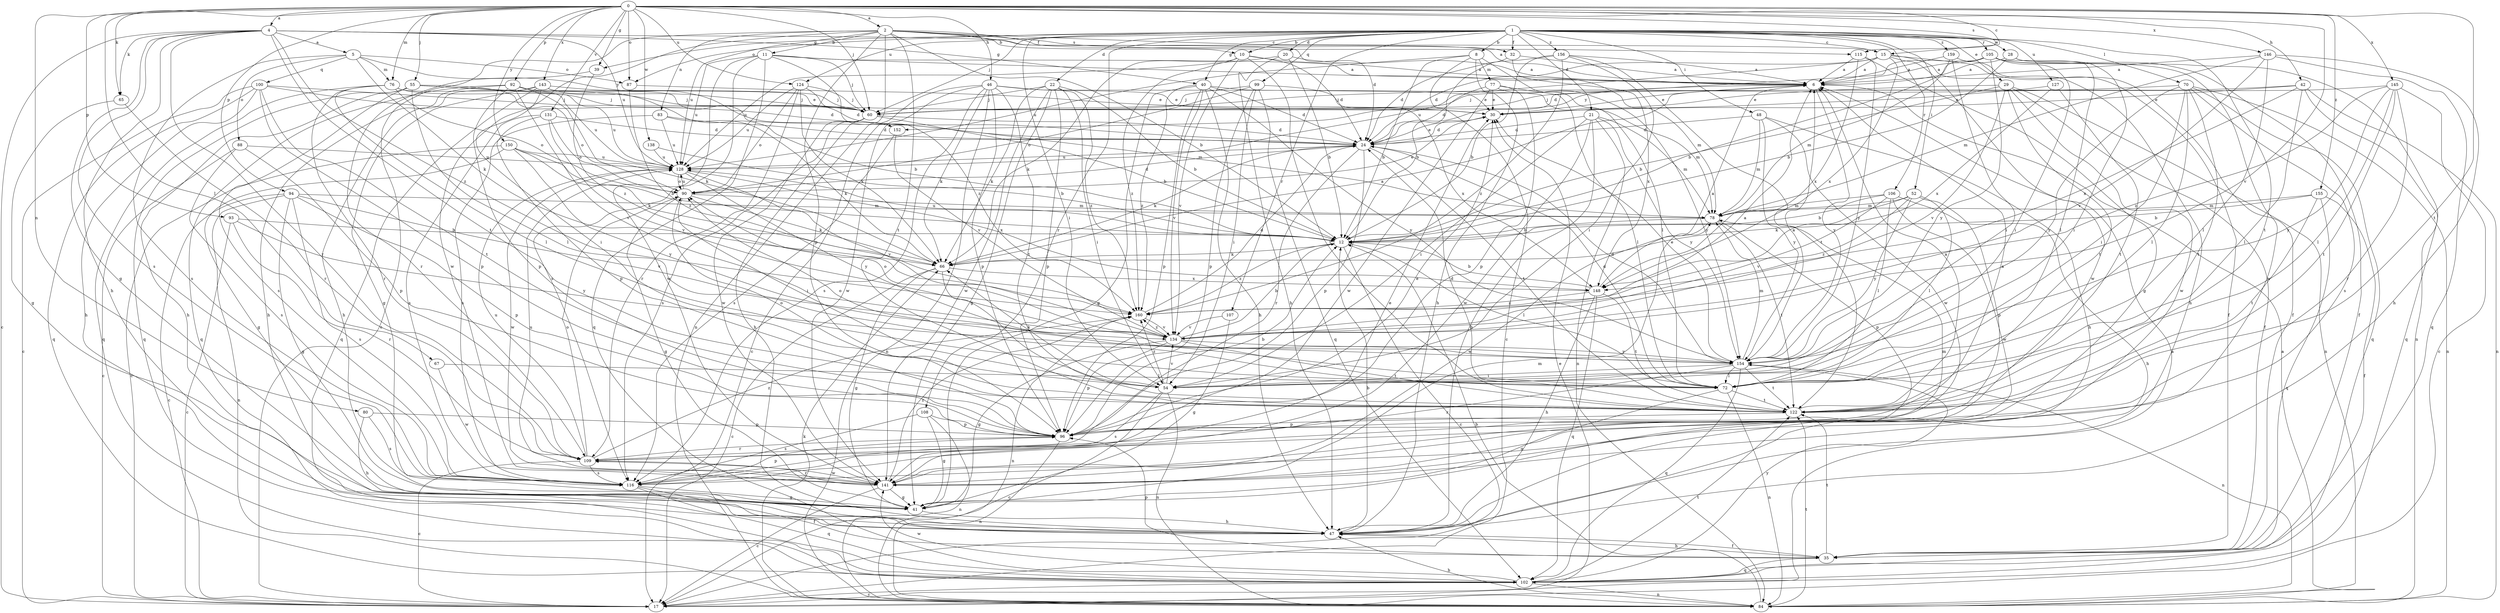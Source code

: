 strict digraph  {
0;
1;
2;
4;
5;
6;
8;
10;
11;
12;
15;
17;
20;
21;
22;
24;
28;
29;
30;
32;
35;
39;
40;
41;
42;
46;
47;
48;
52;
54;
55;
60;
65;
66;
67;
70;
72;
76;
77;
78;
80;
83;
84;
87;
88;
90;
92;
93;
94;
96;
99;
100;
102;
105;
106;
107;
108;
109;
115;
116;
122;
124;
127;
128;
131;
134;
138;
141;
143;
145;
146;
148;
150;
152;
154;
155;
156;
159;
160;
0 -> 2  [label=a];
0 -> 4  [label=a];
0 -> 15  [label=c];
0 -> 39  [label=g];
0 -> 42  [label=h];
0 -> 46  [label=h];
0 -> 55  [label=j];
0 -> 60  [label=j];
0 -> 65  [label=k];
0 -> 67  [label=l];
0 -> 76  [label=m];
0 -> 80  [label=n];
0 -> 87  [label=o];
0 -> 92  [label=p];
0 -> 93  [label=p];
0 -> 94  [label=p];
0 -> 115  [label=s];
0 -> 122  [label=t];
0 -> 124  [label=u];
0 -> 131  [label=v];
0 -> 134  [label=v];
0 -> 138  [label=w];
0 -> 143  [label=x];
0 -> 145  [label=x];
0 -> 146  [label=x];
0 -> 150  [label=y];
0 -> 155  [label=z];
1 -> 8  [label=b];
1 -> 10  [label=b];
1 -> 15  [label=c];
1 -> 20  [label=d];
1 -> 21  [label=d];
1 -> 22  [label=d];
1 -> 28  [label=e];
1 -> 29  [label=e];
1 -> 32  [label=f];
1 -> 39  [label=g];
1 -> 40  [label=g];
1 -> 48  [label=i];
1 -> 52  [label=i];
1 -> 54  [label=i];
1 -> 60  [label=j];
1 -> 70  [label=l];
1 -> 87  [label=o];
1 -> 99  [label=q];
1 -> 105  [label=r];
1 -> 106  [label=r];
1 -> 107  [label=r];
1 -> 108  [label=r];
1 -> 122  [label=t];
1 -> 124  [label=u];
1 -> 127  [label=u];
1 -> 156  [label=z];
1 -> 159  [label=z];
2 -> 10  [label=b];
2 -> 11  [label=b];
2 -> 12  [label=b];
2 -> 15  [label=c];
2 -> 17  [label=c];
2 -> 24  [label=d];
2 -> 32  [label=f];
2 -> 83  [label=n];
2 -> 84  [label=n];
2 -> 96  [label=p];
2 -> 115  [label=s];
2 -> 122  [label=t];
2 -> 128  [label=u];
2 -> 141  [label=w];
4 -> 5  [label=a];
4 -> 6  [label=a];
4 -> 17  [label=c];
4 -> 40  [label=g];
4 -> 41  [label=g];
4 -> 47  [label=h];
4 -> 65  [label=k];
4 -> 109  [label=r];
4 -> 116  [label=s];
4 -> 122  [label=t];
4 -> 128  [label=u];
4 -> 160  [label=z];
5 -> 66  [label=k];
5 -> 76  [label=m];
5 -> 87  [label=o];
5 -> 88  [label=o];
5 -> 100  [label=q];
5 -> 116  [label=s];
5 -> 152  [label=y];
6 -> 30  [label=e];
6 -> 152  [label=y];
6 -> 154  [label=y];
8 -> 12  [label=b];
8 -> 17  [label=c];
8 -> 47  [label=h];
8 -> 72  [label=l];
8 -> 77  [label=m];
8 -> 128  [label=u];
10 -> 6  [label=a];
10 -> 24  [label=d];
10 -> 66  [label=k];
10 -> 122  [label=t];
10 -> 134  [label=v];
10 -> 160  [label=z];
11 -> 6  [label=a];
11 -> 60  [label=j];
11 -> 78  [label=m];
11 -> 102  [label=q];
11 -> 116  [label=s];
11 -> 128  [label=u];
11 -> 141  [label=w];
11 -> 160  [label=z];
12 -> 17  [label=c];
12 -> 66  [label=k];
12 -> 72  [label=l];
12 -> 128  [label=u];
12 -> 160  [label=z];
15 -> 6  [label=a];
15 -> 24  [label=d];
15 -> 35  [label=f];
15 -> 47  [label=h];
15 -> 128  [label=u];
15 -> 141  [label=w];
15 -> 148  [label=x];
17 -> 6  [label=a];
17 -> 30  [label=e];
20 -> 6  [label=a];
20 -> 12  [label=b];
20 -> 47  [label=h];
20 -> 128  [label=u];
21 -> 24  [label=d];
21 -> 47  [label=h];
21 -> 54  [label=i];
21 -> 78  [label=m];
21 -> 84  [label=n];
21 -> 141  [label=w];
21 -> 154  [label=y];
22 -> 12  [label=b];
22 -> 41  [label=g];
22 -> 54  [label=i];
22 -> 60  [label=j];
22 -> 66  [label=k];
22 -> 96  [label=p];
22 -> 141  [label=w];
22 -> 160  [label=z];
24 -> 30  [label=e];
24 -> 66  [label=k];
24 -> 96  [label=p];
24 -> 109  [label=r];
24 -> 122  [label=t];
24 -> 128  [label=u];
28 -> 6  [label=a];
28 -> 12  [label=b];
28 -> 54  [label=i];
28 -> 84  [label=n];
29 -> 12  [label=b];
29 -> 30  [label=e];
29 -> 35  [label=f];
29 -> 84  [label=n];
29 -> 122  [label=t];
29 -> 134  [label=v];
29 -> 141  [label=w];
30 -> 24  [label=d];
32 -> 6  [label=a];
32 -> 12  [label=b];
32 -> 148  [label=x];
35 -> 47  [label=h];
35 -> 96  [label=p];
35 -> 102  [label=q];
35 -> 122  [label=t];
39 -> 109  [label=r];
39 -> 160  [label=z];
40 -> 24  [label=d];
40 -> 30  [label=e];
40 -> 41  [label=g];
40 -> 47  [label=h];
40 -> 96  [label=p];
40 -> 134  [label=v];
40 -> 154  [label=y];
40 -> 160  [label=z];
41 -> 47  [label=h];
41 -> 78  [label=m];
42 -> 30  [label=e];
42 -> 60  [label=j];
42 -> 72  [label=l];
42 -> 84  [label=n];
42 -> 102  [label=q];
42 -> 148  [label=x];
46 -> 17  [label=c];
46 -> 30  [label=e];
46 -> 66  [label=k];
46 -> 78  [label=m];
46 -> 84  [label=n];
46 -> 96  [label=p];
46 -> 116  [label=s];
46 -> 122  [label=t];
46 -> 141  [label=w];
47 -> 12  [label=b];
47 -> 35  [label=f];
48 -> 24  [label=d];
48 -> 47  [label=h];
48 -> 78  [label=m];
48 -> 141  [label=w];
48 -> 154  [label=y];
52 -> 66  [label=k];
52 -> 72  [label=l];
52 -> 78  [label=m];
52 -> 96  [label=p];
52 -> 154  [label=y];
52 -> 160  [label=z];
54 -> 17  [label=c];
54 -> 66  [label=k];
54 -> 84  [label=n];
54 -> 116  [label=s];
54 -> 134  [label=v];
54 -> 160  [label=z];
55 -> 47  [label=h];
55 -> 60  [label=j];
55 -> 72  [label=l];
55 -> 90  [label=o];
55 -> 102  [label=q];
55 -> 116  [label=s];
55 -> 128  [label=u];
60 -> 12  [label=b];
60 -> 24  [label=d];
60 -> 47  [label=h];
60 -> 116  [label=s];
60 -> 141  [label=w];
65 -> 41  [label=g];
65 -> 109  [label=r];
66 -> 6  [label=a];
66 -> 17  [label=c];
66 -> 41  [label=g];
66 -> 54  [label=i];
66 -> 148  [label=x];
67 -> 72  [label=l];
67 -> 141  [label=w];
70 -> 54  [label=i];
70 -> 60  [label=j];
70 -> 72  [label=l];
70 -> 84  [label=n];
70 -> 102  [label=q];
70 -> 116  [label=s];
70 -> 122  [label=t];
70 -> 154  [label=y];
72 -> 24  [label=d];
72 -> 41  [label=g];
72 -> 84  [label=n];
72 -> 90  [label=o];
72 -> 122  [label=t];
76 -> 60  [label=j];
76 -> 72  [label=l];
76 -> 90  [label=o];
76 -> 102  [label=q];
76 -> 109  [label=r];
76 -> 128  [label=u];
77 -> 24  [label=d];
77 -> 30  [label=e];
77 -> 72  [label=l];
77 -> 96  [label=p];
77 -> 141  [label=w];
77 -> 154  [label=y];
78 -> 12  [label=b];
78 -> 96  [label=p];
78 -> 122  [label=t];
78 -> 141  [label=w];
80 -> 47  [label=h];
80 -> 96  [label=p];
80 -> 116  [label=s];
83 -> 24  [label=d];
83 -> 66  [label=k];
83 -> 116  [label=s];
83 -> 128  [label=u];
84 -> 6  [label=a];
84 -> 12  [label=b];
84 -> 47  [label=h];
84 -> 66  [label=k];
84 -> 122  [label=t];
87 -> 30  [label=e];
87 -> 160  [label=z];
88 -> 17  [label=c];
88 -> 96  [label=p];
88 -> 116  [label=s];
88 -> 128  [label=u];
90 -> 24  [label=d];
90 -> 30  [label=e];
90 -> 41  [label=g];
90 -> 54  [label=i];
90 -> 66  [label=k];
90 -> 78  [label=m];
90 -> 128  [label=u];
92 -> 30  [label=e];
92 -> 47  [label=h];
92 -> 60  [label=j];
92 -> 66  [label=k];
92 -> 96  [label=p];
92 -> 102  [label=q];
92 -> 134  [label=v];
93 -> 12  [label=b];
93 -> 17  [label=c];
93 -> 109  [label=r];
93 -> 154  [label=y];
94 -> 17  [label=c];
94 -> 41  [label=g];
94 -> 78  [label=m];
94 -> 84  [label=n];
94 -> 96  [label=p];
94 -> 116  [label=s];
94 -> 134  [label=v];
96 -> 6  [label=a];
96 -> 12  [label=b];
96 -> 30  [label=e];
96 -> 84  [label=n];
96 -> 109  [label=r];
99 -> 54  [label=i];
99 -> 60  [label=j];
99 -> 90  [label=o];
99 -> 96  [label=p];
99 -> 102  [label=q];
99 -> 148  [label=x];
100 -> 17  [label=c];
100 -> 24  [label=d];
100 -> 47  [label=h];
100 -> 60  [label=j];
100 -> 96  [label=p];
100 -> 102  [label=q];
100 -> 122  [label=t];
102 -> 17  [label=c];
102 -> 84  [label=n];
102 -> 122  [label=t];
102 -> 141  [label=w];
102 -> 154  [label=y];
105 -> 6  [label=a];
105 -> 12  [label=b];
105 -> 24  [label=d];
105 -> 35  [label=f];
105 -> 54  [label=i];
105 -> 72  [label=l];
105 -> 141  [label=w];
105 -> 154  [label=y];
106 -> 12  [label=b];
106 -> 47  [label=h];
106 -> 72  [label=l];
106 -> 78  [label=m];
106 -> 134  [label=v];
106 -> 141  [label=w];
107 -> 41  [label=g];
107 -> 134  [label=v];
108 -> 41  [label=g];
108 -> 84  [label=n];
108 -> 96  [label=p];
108 -> 116  [label=s];
109 -> 17  [label=c];
109 -> 90  [label=o];
109 -> 116  [label=s];
109 -> 128  [label=u];
109 -> 141  [label=w];
109 -> 160  [label=z];
115 -> 6  [label=a];
115 -> 41  [label=g];
115 -> 148  [label=x];
115 -> 154  [label=y];
116 -> 30  [label=e];
116 -> 35  [label=f];
116 -> 41  [label=g];
116 -> 78  [label=m];
116 -> 96  [label=p];
116 -> 102  [label=q];
122 -> 6  [label=a];
122 -> 24  [label=d];
122 -> 90  [label=o];
122 -> 96  [label=p];
124 -> 24  [label=d];
124 -> 60  [label=j];
124 -> 66  [label=k];
124 -> 90  [label=o];
124 -> 109  [label=r];
124 -> 128  [label=u];
127 -> 30  [label=e];
127 -> 122  [label=t];
127 -> 148  [label=x];
128 -> 90  [label=o];
128 -> 134  [label=v];
128 -> 141  [label=w];
128 -> 148  [label=x];
128 -> 154  [label=y];
131 -> 24  [label=d];
131 -> 90  [label=o];
131 -> 96  [label=p];
131 -> 116  [label=s];
131 -> 134  [label=v];
134 -> 6  [label=a];
134 -> 12  [label=b];
134 -> 41  [label=g];
134 -> 90  [label=o];
134 -> 96  [label=p];
134 -> 122  [label=t];
134 -> 154  [label=y];
134 -> 160  [label=z];
138 -> 12  [label=b];
138 -> 128  [label=u];
141 -> 17  [label=c];
141 -> 41  [label=g];
141 -> 109  [label=r];
141 -> 128  [label=u];
141 -> 160  [label=z];
143 -> 12  [label=b];
143 -> 41  [label=g];
143 -> 47  [label=h];
143 -> 54  [label=i];
143 -> 60  [label=j];
143 -> 78  [label=m];
143 -> 102  [label=q];
145 -> 17  [label=c];
145 -> 60  [label=j];
145 -> 72  [label=l];
145 -> 109  [label=r];
145 -> 122  [label=t];
145 -> 154  [label=y];
145 -> 160  [label=z];
146 -> 6  [label=a];
146 -> 47  [label=h];
146 -> 72  [label=l];
146 -> 78  [label=m];
146 -> 102  [label=q];
146 -> 134  [label=v];
148 -> 6  [label=a];
148 -> 12  [label=b];
148 -> 47  [label=h];
148 -> 102  [label=q];
148 -> 122  [label=t];
148 -> 160  [label=z];
150 -> 12  [label=b];
150 -> 17  [label=c];
150 -> 41  [label=g];
150 -> 66  [label=k];
150 -> 128  [label=u];
150 -> 154  [label=y];
152 -> 116  [label=s];
152 -> 134  [label=v];
154 -> 6  [label=a];
154 -> 24  [label=d];
154 -> 30  [label=e];
154 -> 54  [label=i];
154 -> 72  [label=l];
154 -> 78  [label=m];
154 -> 84  [label=n];
154 -> 102  [label=q];
154 -> 109  [label=r];
154 -> 122  [label=t];
155 -> 12  [label=b];
155 -> 35  [label=f];
155 -> 78  [label=m];
155 -> 102  [label=q];
155 -> 122  [label=t];
156 -> 6  [label=a];
156 -> 12  [label=b];
156 -> 24  [label=d];
156 -> 54  [label=i];
156 -> 122  [label=t];
156 -> 160  [label=z];
159 -> 6  [label=a];
159 -> 35  [label=f];
159 -> 54  [label=i];
159 -> 78  [label=m];
160 -> 24  [label=d];
160 -> 84  [label=n];
160 -> 134  [label=v];
}

